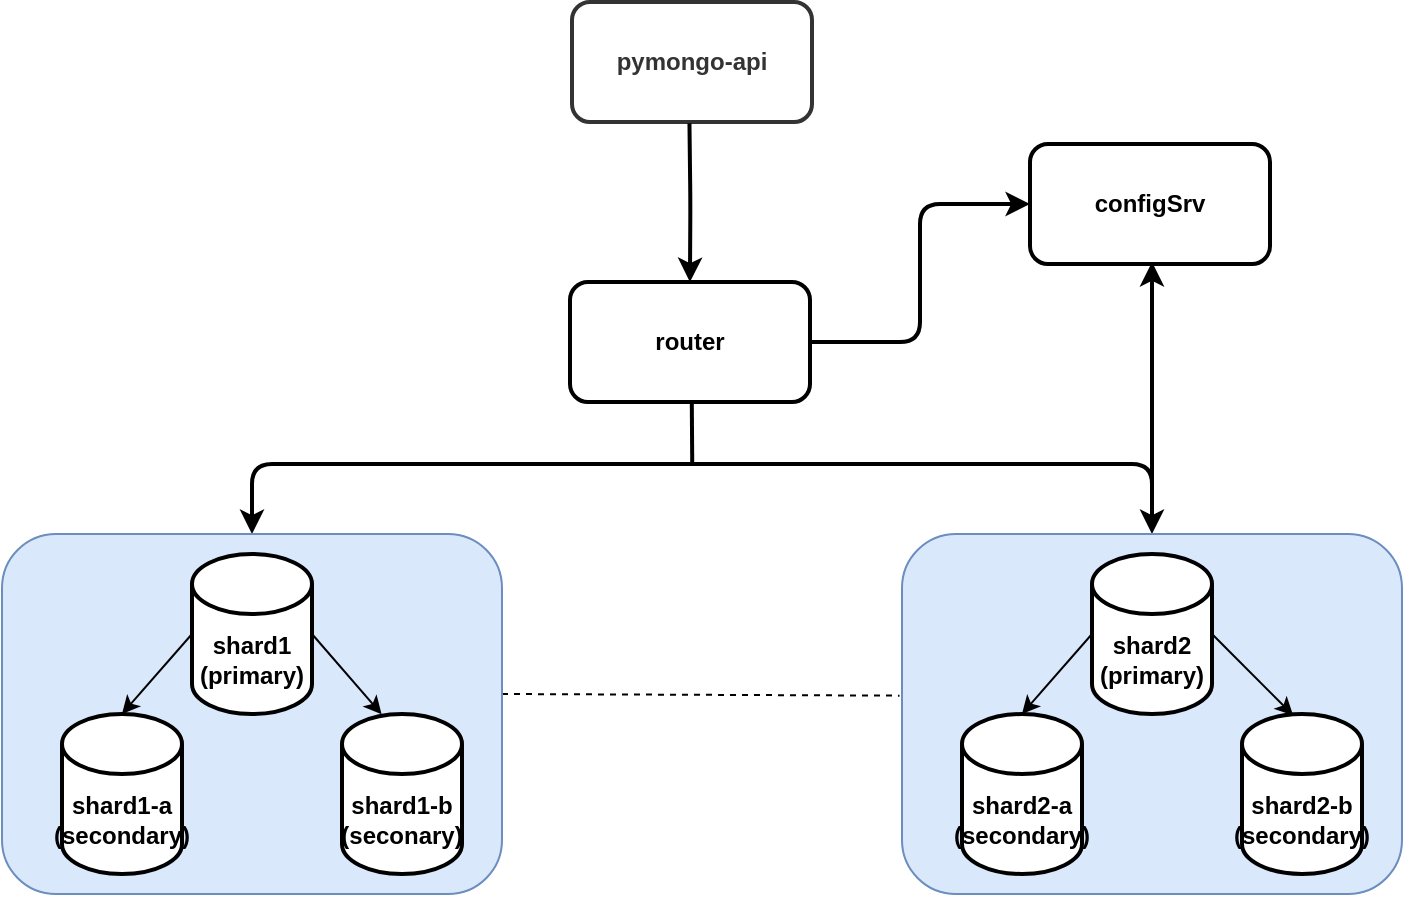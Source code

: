 <mxfile version="25.0.1">
  <diagram name="Page-1" id="-H_mtQnk-PTXWXPvYvuk">
    <mxGraphModel dx="1562" dy="909" grid="1" gridSize="10" guides="1" tooltips="1" connect="1" arrows="1" fold="1" page="1" pageScale="1" pageWidth="1169" pageHeight="827" math="0" shadow="0">
      <root>
        <mxCell id="0" />
        <mxCell id="1" parent="0" />
        <mxCell id="zA23MoTUsTF4_91t8viU-3" value="&lt;b&gt;&lt;font color=&quot;#333333&quot;&gt;pymongo-api&lt;/font&gt;&lt;/b&gt;" style="rounded=1;whiteSpace=wrap;html=1;strokeWidth=2;strokeColor=#333333;" parent="1" vertex="1">
          <mxGeometry x="475" y="170" width="120" height="60" as="geometry" />
        </mxCell>
        <mxCell id="sGdueFbf5gFJr58cs0Tm-1" value="&lt;b&gt;configSrv&lt;/b&gt;" style="rounded=1;whiteSpace=wrap;html=1;strokeWidth=2;" parent="1" vertex="1">
          <mxGeometry x="704" y="241" width="120" height="60" as="geometry" />
        </mxCell>
        <mxCell id="sGdueFbf5gFJr58cs0Tm-15" style="edgeStyle=orthogonalEdgeStyle;rounded=1;orthogonalLoop=1;jettySize=auto;html=1;exitX=1;exitY=0.5;exitDx=0;exitDy=0;entryX=0;entryY=0.5;entryDx=0;entryDy=0;strokeWidth=2;curved=0;" parent="1" source="sGdueFbf5gFJr58cs0Tm-3" target="sGdueFbf5gFJr58cs0Tm-1" edge="1">
          <mxGeometry relative="1" as="geometry" />
        </mxCell>
        <mxCell id="sGdueFbf5gFJr58cs0Tm-21" style="edgeStyle=orthogonalEdgeStyle;rounded=1;orthogonalLoop=1;jettySize=auto;html=1;curved=0;strokeWidth=2;startArrow=none;startFill=0;entryX=0.5;entryY=0;entryDx=0;entryDy=0;" parent="1" target="0muuILdMk2ypR8TaKjU4-2" edge="1">
          <mxGeometry relative="1" as="geometry">
            <mxPoint x="550" y="401" as="sourcePoint" />
            <mxPoint x="417" y="417" as="targetPoint" />
            <Array as="points">
              <mxPoint x="540" y="401" />
              <mxPoint x="315" y="401" />
            </Array>
          </mxGeometry>
        </mxCell>
        <mxCell id="sGdueFbf5gFJr58cs0Tm-3" value="&lt;b&gt;router&lt;/b&gt;" style="rounded=1;whiteSpace=wrap;html=1;strokeWidth=2;" parent="1" vertex="1">
          <mxGeometry x="474" y="310" width="120" height="60" as="geometry" />
        </mxCell>
        <mxCell id="sGdueFbf5gFJr58cs0Tm-5" style="edgeStyle=orthogonalEdgeStyle;rounded=1;orthogonalLoop=1;jettySize=auto;html=1;entryX=0.427;entryY=0.007;entryDx=0;entryDy=0;entryPerimeter=0;strokeWidth=2;curved=0;" parent="1" edge="1">
          <mxGeometry relative="1" as="geometry">
            <mxPoint x="533.73" y="230.58" as="sourcePoint" />
            <mxPoint x="533.97" y="310.0" as="targetPoint" />
          </mxGeometry>
        </mxCell>
        <mxCell id="sGdueFbf5gFJr58cs0Tm-22" style="edgeStyle=orthogonalEdgeStyle;rounded=1;orthogonalLoop=1;jettySize=auto;html=1;entryX=0.5;entryY=0;entryDx=0;entryDy=0;curved=0;strokeWidth=2;startArrow=none;startFill=0;" parent="1" target="0muuILdMk2ypR8TaKjU4-6" edge="1">
          <mxGeometry relative="1" as="geometry">
            <mxPoint x="540" y="401" as="sourcePoint" />
            <mxPoint x="640" y="417" as="targetPoint" />
            <Array as="points">
              <mxPoint x="540" y="401" />
              <mxPoint x="765" y="401" />
            </Array>
          </mxGeometry>
        </mxCell>
        <mxCell id="sGdueFbf5gFJr58cs0Tm-23" value="" style="endArrow=none;dashed=1;html=1;rounded=0;entryX=-0.005;entryY=0.449;entryDx=0;entryDy=0;entryPerimeter=0;" parent="1" target="0muuILdMk2ypR8TaKjU4-6" edge="1">
          <mxGeometry width="50" height="50" relative="1" as="geometry">
            <mxPoint x="440" y="516" as="sourcePoint" />
            <mxPoint x="601.56" y="516.76" as="targetPoint" />
          </mxGeometry>
        </mxCell>
        <mxCell id="0muuILdMk2ypR8TaKjU4-2" value="" style="rounded=1;whiteSpace=wrap;html=1;fillColor=#dae8fc;strokeColor=#6c8ebf;" parent="1" vertex="1">
          <mxGeometry x="190" y="436" width="250" height="180" as="geometry" />
        </mxCell>
        <mxCell id="0muuILdMk2ypR8TaKjU4-3" value="&lt;b&gt;shard1&lt;/b&gt;&lt;div&gt;&lt;b&gt;(primary)&lt;/b&gt;&lt;/div&gt;" style="shape=cylinder3;whiteSpace=wrap;html=1;boundedLbl=1;backgroundOutline=1;size=15;strokeWidth=2;" parent="1" vertex="1">
          <mxGeometry x="285" y="446" width="60" height="80" as="geometry" />
        </mxCell>
        <mxCell id="0muuILdMk2ypR8TaKjU4-4" value="&lt;b&gt;shard1-b&lt;/b&gt;&lt;div&gt;&lt;b&gt;(seconary)&lt;/b&gt;&lt;/div&gt;" style="shape=cylinder3;whiteSpace=wrap;html=1;boundedLbl=1;backgroundOutline=1;size=15;strokeWidth=2;" parent="1" vertex="1">
          <mxGeometry x="360" y="526" width="60" height="80" as="geometry" />
        </mxCell>
        <mxCell id="0muuILdMk2ypR8TaKjU4-5" value="&lt;b&gt;shard1-a&lt;/b&gt;&lt;div&gt;&lt;b&gt;(secondary)&lt;/b&gt;&lt;/div&gt;" style="shape=cylinder3;whiteSpace=wrap;html=1;boundedLbl=1;backgroundOutline=1;size=15;strokeWidth=2;" parent="1" vertex="1">
          <mxGeometry x="220" y="526" width="60" height="80" as="geometry" />
        </mxCell>
        <mxCell id="0muuILdMk2ypR8TaKjU4-6" value="" style="rounded=1;whiteSpace=wrap;html=1;fillColor=#dae8fc;strokeColor=#6c8ebf;" parent="1" vertex="1">
          <mxGeometry x="640" y="436" width="250" height="180" as="geometry" />
        </mxCell>
        <mxCell id="0muuILdMk2ypR8TaKjU4-7" value="&lt;b&gt;shard2&lt;/b&gt;&lt;div&gt;&lt;b&gt;(primary)&lt;/b&gt;&lt;/div&gt;" style="shape=cylinder3;whiteSpace=wrap;html=1;boundedLbl=1;backgroundOutline=1;size=15;strokeWidth=2;" parent="1" vertex="1">
          <mxGeometry x="735" y="446" width="60" height="80" as="geometry" />
        </mxCell>
        <mxCell id="0muuILdMk2ypR8TaKjU4-8" value="&lt;b&gt;shard2-b&lt;/b&gt;&lt;div&gt;&lt;b&gt;(secondary)&lt;/b&gt;&lt;/div&gt;" style="shape=cylinder3;whiteSpace=wrap;html=1;boundedLbl=1;backgroundOutline=1;size=15;strokeWidth=2;" parent="1" vertex="1">
          <mxGeometry x="810" y="526" width="60" height="80" as="geometry" />
        </mxCell>
        <mxCell id="0muuILdMk2ypR8TaKjU4-9" value="&lt;b&gt;shard2-a&lt;/b&gt;&lt;div&gt;&lt;b&gt;(secondary)&lt;/b&gt;&lt;/div&gt;" style="shape=cylinder3;whiteSpace=wrap;html=1;boundedLbl=1;backgroundOutline=1;size=15;strokeWidth=2;" parent="1" vertex="1">
          <mxGeometry x="670" y="526" width="60" height="80" as="geometry" />
        </mxCell>
        <mxCell id="0muuILdMk2ypR8TaKjU4-12" style="rounded=0;orthogonalLoop=1;jettySize=auto;html=1;exitX=0;exitY=0.5;exitDx=0;exitDy=0;exitPerimeter=0;entryX=0.5;entryY=0;entryDx=0;entryDy=0;entryPerimeter=0;" parent="1" source="0muuILdMk2ypR8TaKjU4-3" target="0muuILdMk2ypR8TaKjU4-5" edge="1">
          <mxGeometry relative="1" as="geometry" />
        </mxCell>
        <mxCell id="0muuILdMk2ypR8TaKjU4-13" style="rounded=0;orthogonalLoop=1;jettySize=auto;html=1;exitX=1;exitY=0.5;exitDx=0;exitDy=0;exitPerimeter=0;entryX=0.33;entryY=0.002;entryDx=0;entryDy=0;entryPerimeter=0;" parent="1" source="0muuILdMk2ypR8TaKjU4-3" target="0muuILdMk2ypR8TaKjU4-4" edge="1">
          <mxGeometry relative="1" as="geometry" />
        </mxCell>
        <mxCell id="0muuILdMk2ypR8TaKjU4-14" style="edgeStyle=orthogonalEdgeStyle;rounded=1;orthogonalLoop=1;jettySize=auto;html=1;entryX=0.776;entryY=1.028;entryDx=0;entryDy=0;entryPerimeter=0;strokeWidth=2;curved=0;" parent="1" edge="1">
          <mxGeometry relative="1" as="geometry">
            <mxPoint x="765" y="430" as="sourcePoint" />
            <mxPoint x="765.0" y="300.0" as="targetPoint" />
            <Array as="points">
              <mxPoint x="765" y="410" />
            </Array>
          </mxGeometry>
        </mxCell>
        <mxCell id="0muuILdMk2ypR8TaKjU4-15" style="rounded=0;orthogonalLoop=1;jettySize=auto;html=1;exitX=0;exitY=0.5;exitDx=0;exitDy=0;exitPerimeter=0;entryX=0.5;entryY=0;entryDx=0;entryDy=0;entryPerimeter=0;" parent="1" source="0muuILdMk2ypR8TaKjU4-7" target="0muuILdMk2ypR8TaKjU4-9" edge="1">
          <mxGeometry relative="1" as="geometry" />
        </mxCell>
        <mxCell id="0muuILdMk2ypR8TaKjU4-16" style="rounded=0;orthogonalLoop=1;jettySize=auto;html=1;exitX=1;exitY=0.5;exitDx=0;exitDy=0;exitPerimeter=0;entryX=0.426;entryY=0.008;entryDx=0;entryDy=0;entryPerimeter=0;" parent="1" source="0muuILdMk2ypR8TaKjU4-7" target="0muuILdMk2ypR8TaKjU4-8" edge="1">
          <mxGeometry relative="1" as="geometry" />
        </mxCell>
        <mxCell id="0muuILdMk2ypR8TaKjU4-17" value="" style="endArrow=none;html=1;rounded=0;strokeWidth=2;" parent="1" edge="1">
          <mxGeometry width="50" height="50" relative="1" as="geometry">
            <mxPoint x="535.11" y="400" as="sourcePoint" />
            <mxPoint x="534.9" y="370" as="targetPoint" />
          </mxGeometry>
        </mxCell>
      </root>
    </mxGraphModel>
  </diagram>
</mxfile>
